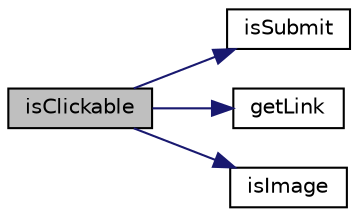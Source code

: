 digraph "isClickable"
{
  edge [fontname="Helvetica",fontsize="10",labelfontname="Helvetica",labelfontsize="10"];
  node [fontname="Helvetica",fontsize="10",shape=record];
  rankdir="LR";
  Node1 [label="isClickable",height=0.2,width=0.4,color="black", fillcolor="grey75", style="filled" fontcolor="black"];
  Node1 -> Node2 [color="midnightblue",fontsize="10",style="solid",fontname="Helvetica"];
  Node2 [label="isSubmit",height=0.2,width=0.4,color="black", fillcolor="white", style="filled",URL="$class_simple_browser.html#aa1c92d9936e337f7effdbac4243dd15e"];
  Node1 -> Node3 [color="midnightblue",fontsize="10",style="solid",fontname="Helvetica"];
  Node3 [label="getLink",height=0.2,width=0.4,color="black", fillcolor="white", style="filled",URL="$class_simple_browser.html#aba5e2ed099cd5a65d5019a82c345550e"];
  Node1 -> Node4 [color="midnightblue",fontsize="10",style="solid",fontname="Helvetica"];
  Node4 [label="isImage",height=0.2,width=0.4,color="black", fillcolor="white", style="filled",URL="$class_simple_browser.html#a11374e6228e7a2a3528c4f7157d627db"];
}
